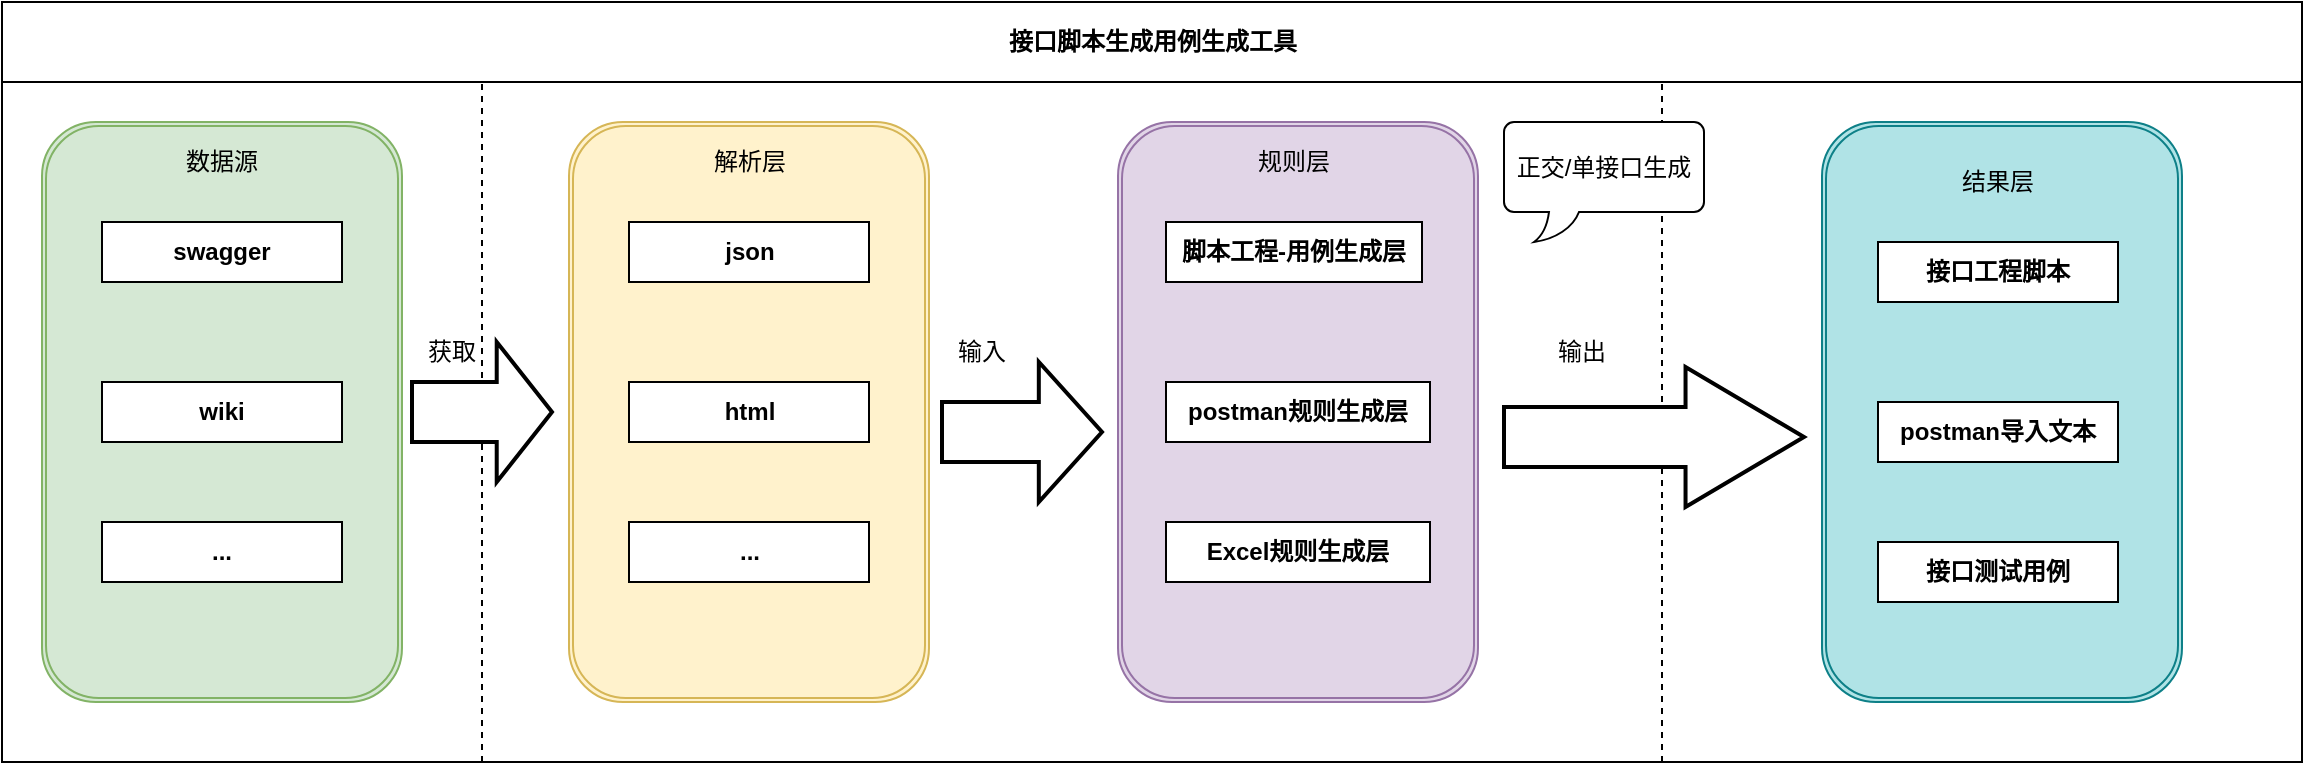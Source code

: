 <mxfile version="14.1.9" type="github">
  <diagram id="prtHgNgQTEPvFCAcTncT" name="Page-1">
    <mxGraphModel dx="1422" dy="705" grid="1" gridSize="10" guides="1" tooltips="1" connect="1" arrows="1" fold="1" page="1" pageScale="1" pageWidth="827" pageHeight="1169" math="0" shadow="0">
      <root>
        <mxCell id="0" />
        <mxCell id="1" parent="0" />
        <mxCell id="dNxyNK7c78bLwvsdeMH5-11" value="接口脚本生成用例生成工具" style="swimlane;html=1;startSize=40;horizontal=1;containerType=tree;glass=0;" parent="1" vertex="1">
          <mxGeometry x="160" y="80" width="1150" height="380" as="geometry" />
        </mxCell>
        <mxCell id="dMQOUxbf0CDsZa4WcHc--18" value="" style="shape=ext;double=1;rounded=1;whiteSpace=wrap;html=1;fillColor=#d5e8d4;strokeColor=#82b366;" vertex="1" parent="dNxyNK7c78bLwvsdeMH5-11">
          <mxGeometry x="20" y="60" width="180" height="290" as="geometry" />
        </mxCell>
        <mxCell id="dMQOUxbf0CDsZa4WcHc--19" value="&lt;b&gt;swagger&lt;/b&gt;" style="rounded=0;whiteSpace=wrap;html=1;" vertex="1" parent="dNxyNK7c78bLwvsdeMH5-11">
          <mxGeometry x="50" y="110" width="120" height="30" as="geometry" />
        </mxCell>
        <mxCell id="dMQOUxbf0CDsZa4WcHc--20" value="&lt;font style=&quot;vertical-align: inherit&quot;&gt;&lt;font style=&quot;vertical-align: inherit&quot;&gt;&lt;font style=&quot;vertical-align: inherit&quot;&gt;&lt;font style=&quot;vertical-align: inherit&quot;&gt;&lt;b&gt;wiki&lt;/b&gt;&lt;/font&gt;&lt;/font&gt;&lt;/font&gt;&lt;/font&gt;" style="rounded=0;whiteSpace=wrap;html=1;" vertex="1" parent="dNxyNK7c78bLwvsdeMH5-11">
          <mxGeometry x="50" y="190" width="120" height="30" as="geometry" />
        </mxCell>
        <mxCell id="dMQOUxbf0CDsZa4WcHc--21" value="&lt;font style=&quot;vertical-align: inherit&quot;&gt;&lt;font style=&quot;vertical-align: inherit&quot;&gt;&lt;font style=&quot;vertical-align: inherit&quot;&gt;&lt;font style=&quot;vertical-align: inherit&quot;&gt;&lt;b&gt;...&lt;/b&gt;&lt;/font&gt;&lt;/font&gt;&lt;/font&gt;&lt;/font&gt;" style="rounded=0;whiteSpace=wrap;html=1;" vertex="1" parent="dNxyNK7c78bLwvsdeMH5-11">
          <mxGeometry x="50" y="260" width="120" height="30" as="geometry" />
        </mxCell>
        <mxCell id="dMQOUxbf0CDsZa4WcHc--22" value="&lt;font style=&quot;vertical-align: inherit&quot;&gt;&lt;font style=&quot;vertical-align: inherit&quot;&gt;数据源&lt;/font&gt;&lt;/font&gt;" style="text;html=1;strokeColor=none;fillColor=none;align=center;verticalAlign=middle;whiteSpace=wrap;rounded=0;" vertex="1" parent="dNxyNK7c78bLwvsdeMH5-11">
          <mxGeometry x="90" y="70" width="40" height="20" as="geometry" />
        </mxCell>
        <mxCell id="dMQOUxbf0CDsZa4WcHc--49" value="" style="shape=ext;double=1;rounded=1;whiteSpace=wrap;html=1;fillColor=#b0e3e6;strokeColor=#0e8088;" vertex="1" parent="dNxyNK7c78bLwvsdeMH5-11">
          <mxGeometry x="910" y="60" width="180" height="290" as="geometry" />
        </mxCell>
        <mxCell id="dMQOUxbf0CDsZa4WcHc--50" value="&lt;b&gt;接口工程脚本&lt;/b&gt;" style="rounded=0;whiteSpace=wrap;html=1;" vertex="1" parent="dNxyNK7c78bLwvsdeMH5-11">
          <mxGeometry x="938" y="120" width="120" height="30" as="geometry" />
        </mxCell>
        <mxCell id="dMQOUxbf0CDsZa4WcHc--51" value="&lt;font style=&quot;vertical-align: inherit&quot;&gt;&lt;font style=&quot;vertical-align: inherit&quot;&gt;&lt;font style=&quot;vertical-align: inherit&quot;&gt;&lt;font style=&quot;vertical-align: inherit&quot;&gt;&lt;b&gt;postman导入文本&lt;/b&gt;&lt;/font&gt;&lt;/font&gt;&lt;/font&gt;&lt;/font&gt;" style="rounded=0;whiteSpace=wrap;html=1;" vertex="1" parent="dNxyNK7c78bLwvsdeMH5-11">
          <mxGeometry x="938" y="200" width="120" height="30" as="geometry" />
        </mxCell>
        <mxCell id="dMQOUxbf0CDsZa4WcHc--52" value="&lt;font style=&quot;vertical-align: inherit&quot;&gt;&lt;font style=&quot;vertical-align: inherit&quot;&gt;&lt;font style=&quot;vertical-align: inherit&quot;&gt;&lt;font style=&quot;vertical-align: inherit&quot;&gt;&lt;b&gt;接口测试用例&lt;/b&gt;&lt;/font&gt;&lt;/font&gt;&lt;/font&gt;&lt;/font&gt;" style="rounded=0;whiteSpace=wrap;html=1;" vertex="1" parent="dNxyNK7c78bLwvsdeMH5-11">
          <mxGeometry x="938" y="270" width="120" height="30" as="geometry" />
        </mxCell>
        <mxCell id="dMQOUxbf0CDsZa4WcHc--53" value="&lt;font style=&quot;vertical-align: inherit&quot;&gt;&lt;font style=&quot;vertical-align: inherit&quot;&gt;结果层&lt;/font&gt;&lt;/font&gt;" style="text;html=1;strokeColor=none;fillColor=none;align=center;verticalAlign=middle;whiteSpace=wrap;rounded=0;" vertex="1" parent="dNxyNK7c78bLwvsdeMH5-11">
          <mxGeometry x="978" y="80" width="40" height="20" as="geometry" />
        </mxCell>
        <mxCell id="dMQOUxbf0CDsZa4WcHc--88" value="" style="shape=ext;double=1;rounded=1;whiteSpace=wrap;html=1;fillColor=#e1d5e7;strokeColor=#9673a6;" vertex="1" parent="dNxyNK7c78bLwvsdeMH5-11">
          <mxGeometry x="558" y="60" width="180" height="290" as="geometry" />
        </mxCell>
        <mxCell id="dMQOUxbf0CDsZa4WcHc--89" value="&lt;b&gt;脚本工程-用例生成层&lt;/b&gt;" style="rounded=0;whiteSpace=wrap;html=1;" vertex="1" parent="dNxyNK7c78bLwvsdeMH5-11">
          <mxGeometry x="582" y="110" width="128" height="30" as="geometry" />
        </mxCell>
        <mxCell id="dMQOUxbf0CDsZa4WcHc--90" value="&lt;b&gt;postman规则生成层&lt;/b&gt;" style="rounded=0;whiteSpace=wrap;html=1;" vertex="1" parent="dNxyNK7c78bLwvsdeMH5-11">
          <mxGeometry x="582" y="190" width="132" height="30" as="geometry" />
        </mxCell>
        <mxCell id="dMQOUxbf0CDsZa4WcHc--91" value="&lt;b&gt;Excel规则生成层&lt;/b&gt;" style="rounded=0;whiteSpace=wrap;html=1;" vertex="1" parent="dNxyNK7c78bLwvsdeMH5-11">
          <mxGeometry x="582" y="260" width="132" height="30" as="geometry" />
        </mxCell>
        <mxCell id="dMQOUxbf0CDsZa4WcHc--92" value="规则层" style="text;html=1;strokeColor=none;fillColor=none;align=center;verticalAlign=middle;whiteSpace=wrap;rounded=0;" vertex="1" parent="dNxyNK7c78bLwvsdeMH5-11">
          <mxGeometry x="617" y="70" width="58" height="20" as="geometry" />
        </mxCell>
        <mxCell id="dMQOUxbf0CDsZa4WcHc--97" value="获取" style="text;html=1;strokeColor=none;fillColor=none;align=center;verticalAlign=middle;whiteSpace=wrap;rounded=0;" vertex="1" parent="dNxyNK7c78bLwvsdeMH5-11">
          <mxGeometry x="205" y="165" width="40" height="20" as="geometry" />
        </mxCell>
        <mxCell id="dMQOUxbf0CDsZa4WcHc--100" value="" style="endArrow=none;dashed=1;html=1;" edge="1" parent="dNxyNK7c78bLwvsdeMH5-11">
          <mxGeometry width="50" height="50" relative="1" as="geometry">
            <mxPoint x="240" y="380" as="sourcePoint" />
            <mxPoint x="240" y="41" as="targetPoint" />
          </mxGeometry>
        </mxCell>
        <mxCell id="dMQOUxbf0CDsZa4WcHc--103" value="" style="shape=ext;double=1;rounded=1;whiteSpace=wrap;html=1;fillColor=#fff2cc;strokeColor=#d6b656;" vertex="1" parent="dNxyNK7c78bLwvsdeMH5-11">
          <mxGeometry x="283.5" y="60" width="180" height="290" as="geometry" />
        </mxCell>
        <mxCell id="dMQOUxbf0CDsZa4WcHc--104" value="&lt;b&gt;json&lt;/b&gt;" style="rounded=0;whiteSpace=wrap;html=1;" vertex="1" parent="dNxyNK7c78bLwvsdeMH5-11">
          <mxGeometry x="313.5" y="110" width="120" height="30" as="geometry" />
        </mxCell>
        <mxCell id="dMQOUxbf0CDsZa4WcHc--105" value="&lt;font style=&quot;vertical-align: inherit&quot;&gt;&lt;font style=&quot;vertical-align: inherit&quot;&gt;&lt;font style=&quot;vertical-align: inherit&quot;&gt;&lt;font style=&quot;vertical-align: inherit&quot;&gt;&lt;b&gt;html&lt;/b&gt;&lt;/font&gt;&lt;/font&gt;&lt;/font&gt;&lt;/font&gt;" style="rounded=0;whiteSpace=wrap;html=1;" vertex="1" parent="dNxyNK7c78bLwvsdeMH5-11">
          <mxGeometry x="313.5" y="190" width="120" height="30" as="geometry" />
        </mxCell>
        <mxCell id="dMQOUxbf0CDsZa4WcHc--106" value="&lt;font style=&quot;vertical-align: inherit&quot;&gt;&lt;font style=&quot;vertical-align: inherit&quot;&gt;&lt;font style=&quot;vertical-align: inherit&quot;&gt;&lt;font style=&quot;vertical-align: inherit&quot;&gt;&lt;b&gt;...&lt;/b&gt;&lt;/font&gt;&lt;/font&gt;&lt;/font&gt;&lt;/font&gt;" style="rounded=0;whiteSpace=wrap;html=1;" vertex="1" parent="dNxyNK7c78bLwvsdeMH5-11">
          <mxGeometry x="313.5" y="260" width="120" height="30" as="geometry" />
        </mxCell>
        <mxCell id="dMQOUxbf0CDsZa4WcHc--107" value="&lt;font style=&quot;vertical-align: inherit&quot;&gt;&lt;font style=&quot;vertical-align: inherit&quot;&gt;解析层&lt;/font&gt;&lt;/font&gt;" style="text;html=1;strokeColor=none;fillColor=none;align=center;verticalAlign=middle;whiteSpace=wrap;rounded=0;" vertex="1" parent="dNxyNK7c78bLwvsdeMH5-11">
          <mxGeometry x="342" y="70" width="63.5" height="20" as="geometry" />
        </mxCell>
        <mxCell id="dMQOUxbf0CDsZa4WcHc--159" value="" style="endArrow=none;dashed=1;html=1;" edge="1" parent="dNxyNK7c78bLwvsdeMH5-11">
          <mxGeometry width="50" height="50" relative="1" as="geometry">
            <mxPoint x="830" y="380" as="sourcePoint" />
            <mxPoint x="830" y="41" as="targetPoint" />
          </mxGeometry>
        </mxCell>
        <mxCell id="dMQOUxbf0CDsZa4WcHc--160" value="" style="shape=mxgraph.arrows.arrow_right;html=1;verticalLabelPosition=bottom;verticalAlign=top;strokeWidth=2;strokeColor=#000000;" vertex="1" parent="dNxyNK7c78bLwvsdeMH5-11">
          <mxGeometry x="751" y="182.5" width="150" height="70" as="geometry" />
        </mxCell>
        <mxCell id="dMQOUxbf0CDsZa4WcHc--161" value="正交/单接口生成" style="whiteSpace=wrap;html=1;shape=mxgraph.basic.roundRectCallout;dx=30;dy=15;size=5;boundedLbl=1;" vertex="1" parent="dNxyNK7c78bLwvsdeMH5-11">
          <mxGeometry x="751" y="60" width="100" height="60" as="geometry" />
        </mxCell>
        <mxCell id="dMQOUxbf0CDsZa4WcHc--162" value="" style="shape=mxgraph.arrows.arrow_right;html=1;verticalLabelPosition=bottom;verticalAlign=top;strokeWidth=2;strokeColor=#000000;" vertex="1" parent="dNxyNK7c78bLwvsdeMH5-11">
          <mxGeometry x="470" y="180" width="80" height="70" as="geometry" />
        </mxCell>
        <mxCell id="dMQOUxbf0CDsZa4WcHc--163" value="输入" style="text;html=1;strokeColor=none;fillColor=none;align=center;verticalAlign=middle;whiteSpace=wrap;rounded=0;" vertex="1" parent="dNxyNK7c78bLwvsdeMH5-11">
          <mxGeometry x="470" y="165" width="40" height="20" as="geometry" />
        </mxCell>
        <mxCell id="dMQOUxbf0CDsZa4WcHc--164" value="输出" style="text;html=1;strokeColor=none;fillColor=none;align=center;verticalAlign=middle;whiteSpace=wrap;rounded=0;" vertex="1" parent="dNxyNK7c78bLwvsdeMH5-11">
          <mxGeometry x="770" y="165" width="40" height="20" as="geometry" />
        </mxCell>
        <mxCell id="dMQOUxbf0CDsZa4WcHc--165" value="" style="shape=mxgraph.arrows.arrow_right;html=1;verticalLabelPosition=bottom;verticalAlign=top;strokeWidth=2;strokeColor=#000000;" vertex="1" parent="dNxyNK7c78bLwvsdeMH5-11">
          <mxGeometry x="205" y="170" width="70" height="70" as="geometry" />
        </mxCell>
      </root>
    </mxGraphModel>
  </diagram>
</mxfile>
